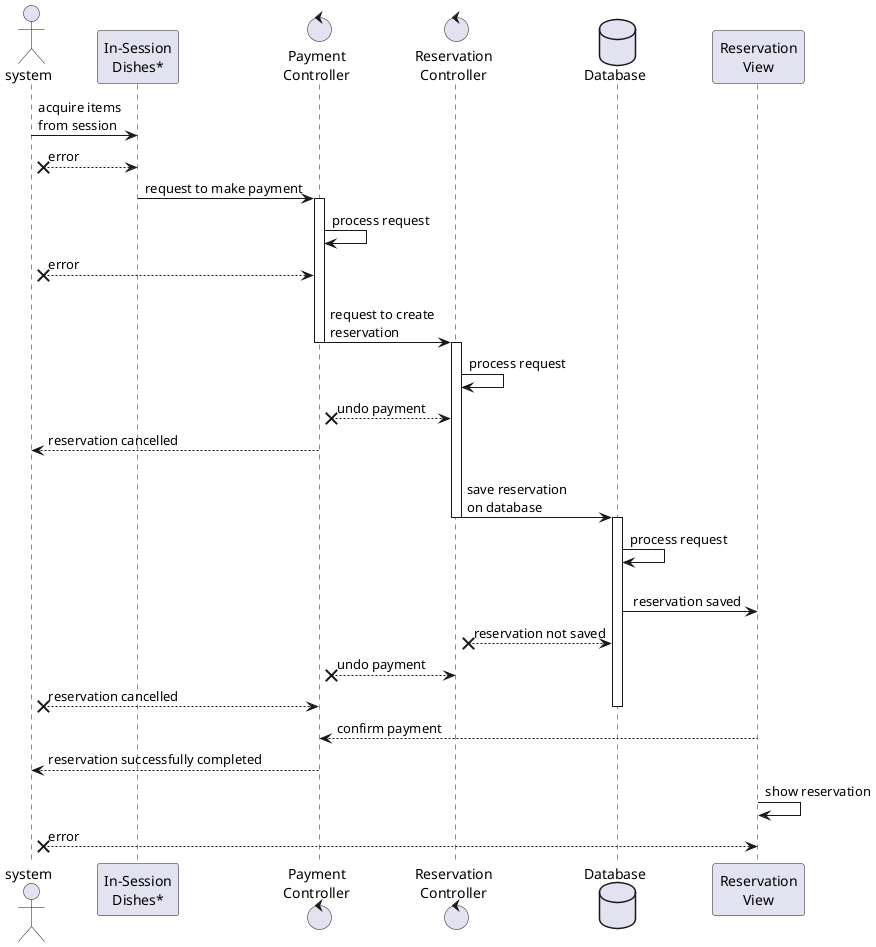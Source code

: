 @startuml reservationProcessing

actor system
participant "In-Session\nDishes*" as dishes
control "Payment\nController" as paymentController
control "Reservation\nController" as reservationController
Database Database as db
participant "Reservation\nView" as ReservationView

system -> dishes : acquire items\nfrom session
system x-- dishes : error
dishes -> paymentController : request to make payment

activate paymentController
paymentController -> paymentController : process request
system x-- paymentController : error
paymentController -> reservationController : \n request to create\n reservation
deactivate paymentController

activate reservationController
reservationController -> reservationController : process request
paymentController x-- reservationController : undo payment
system <-- paymentController : reservation cancelled
reservationController -> db : \n save reservation\n on database
deactivate reservationController

activate db
db -> db : process request
db -> ReservationView : \n reservation saved
reservationController x-- db : reservation not saved
paymentController x-- reservationController : undo payment
system x-- paymentController : reservation cancelled
deactivate db
 
paymentController <-- ReservationView : confirm payment
system <-- paymentController : reservation successfully completed

ReservationView -> ReservationView : show reservation
system x-- ReservationView : error



@enduml